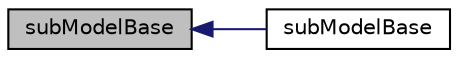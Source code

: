 digraph "subModelBase"
{
  bgcolor="transparent";
  edge [fontname="Helvetica",fontsize="10",labelfontname="Helvetica",labelfontsize="10"];
  node [fontname="Helvetica",fontsize="10",shape=record];
  rankdir="LR";
  Node1 [label="subModelBase",height=0.2,width=0.4,color="black", fillcolor="grey75", style="filled", fontcolor="black"];
  Node1 -> Node2 [dir="back",color="midnightblue",fontsize="10",style="solid",fontname="Helvetica"];
  Node2 [label="subModelBase",height=0.2,width=0.4,color="black",URL="$a02467.html#a23b01d50e2d377ba92466db9cfb5ebc7",tooltip="Construct from components without name. "];
}
